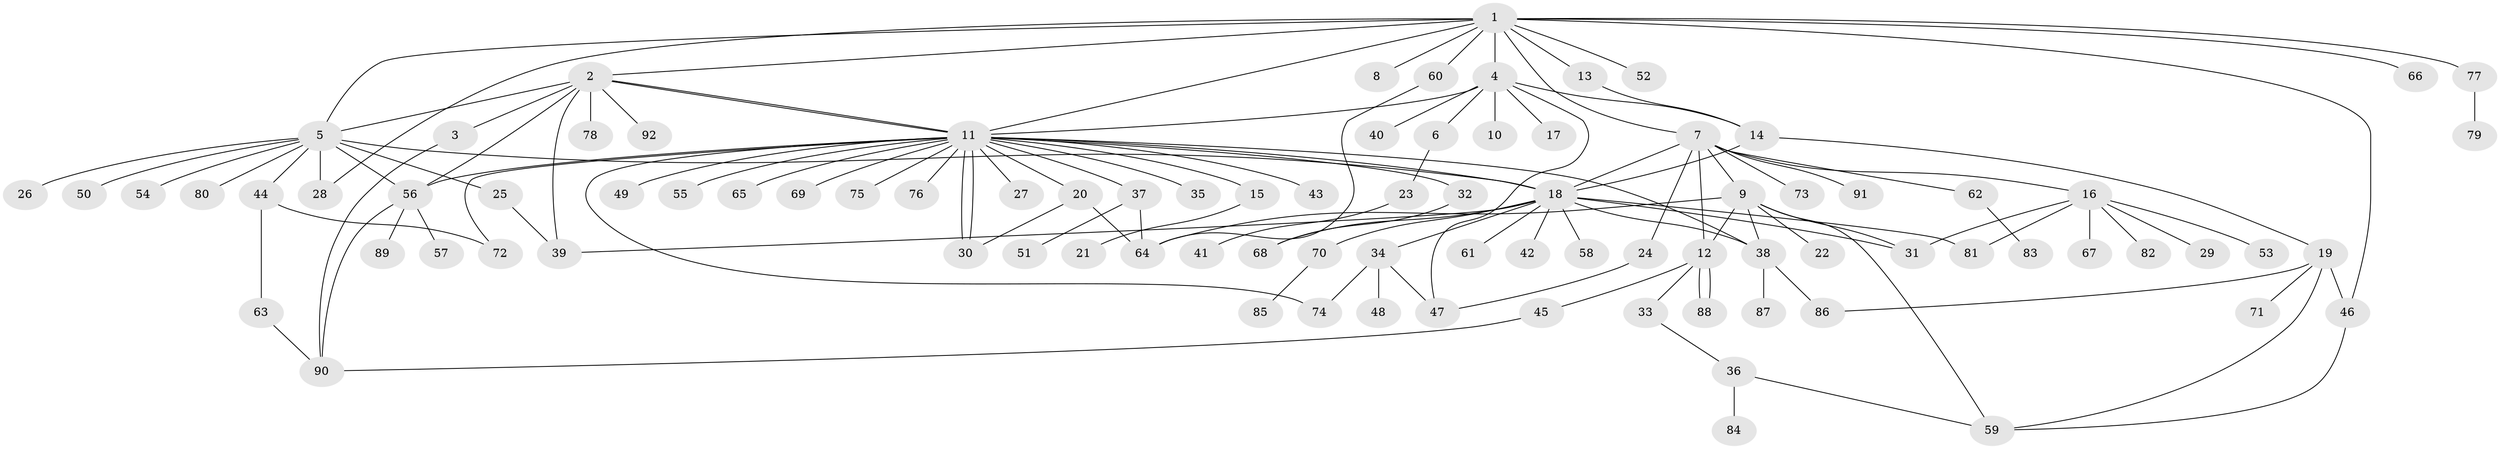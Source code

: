 // Generated by graph-tools (version 1.1) at 2025/01/03/09/25 03:01:50]
// undirected, 92 vertices, 129 edges
graph export_dot {
graph [start="1"]
  node [color=gray90,style=filled];
  1;
  2;
  3;
  4;
  5;
  6;
  7;
  8;
  9;
  10;
  11;
  12;
  13;
  14;
  15;
  16;
  17;
  18;
  19;
  20;
  21;
  22;
  23;
  24;
  25;
  26;
  27;
  28;
  29;
  30;
  31;
  32;
  33;
  34;
  35;
  36;
  37;
  38;
  39;
  40;
  41;
  42;
  43;
  44;
  45;
  46;
  47;
  48;
  49;
  50;
  51;
  52;
  53;
  54;
  55;
  56;
  57;
  58;
  59;
  60;
  61;
  62;
  63;
  64;
  65;
  66;
  67;
  68;
  69;
  70;
  71;
  72;
  73;
  74;
  75;
  76;
  77;
  78;
  79;
  80;
  81;
  82;
  83;
  84;
  85;
  86;
  87;
  88;
  89;
  90;
  91;
  92;
  1 -- 2;
  1 -- 4;
  1 -- 5;
  1 -- 7;
  1 -- 8;
  1 -- 11;
  1 -- 13;
  1 -- 28;
  1 -- 46;
  1 -- 52;
  1 -- 60;
  1 -- 66;
  1 -- 77;
  2 -- 3;
  2 -- 5;
  2 -- 11;
  2 -- 11;
  2 -- 39;
  2 -- 56;
  2 -- 78;
  2 -- 92;
  3 -- 90;
  4 -- 6;
  4 -- 10;
  4 -- 11;
  4 -- 14;
  4 -- 17;
  4 -- 40;
  4 -- 47;
  5 -- 18;
  5 -- 25;
  5 -- 26;
  5 -- 28;
  5 -- 44;
  5 -- 50;
  5 -- 54;
  5 -- 56;
  5 -- 80;
  6 -- 23;
  7 -- 9;
  7 -- 12;
  7 -- 16;
  7 -- 18;
  7 -- 24;
  7 -- 62;
  7 -- 73;
  7 -- 91;
  9 -- 12;
  9 -- 22;
  9 -- 31;
  9 -- 38;
  9 -- 59;
  9 -- 64;
  11 -- 15;
  11 -- 18;
  11 -- 20;
  11 -- 27;
  11 -- 30;
  11 -- 30;
  11 -- 32;
  11 -- 35;
  11 -- 37;
  11 -- 38;
  11 -- 43;
  11 -- 49;
  11 -- 55;
  11 -- 56;
  11 -- 65;
  11 -- 69;
  11 -- 72;
  11 -- 74;
  11 -- 75;
  11 -- 76;
  12 -- 33;
  12 -- 45;
  12 -- 88;
  12 -- 88;
  13 -- 14;
  14 -- 18;
  14 -- 19;
  15 -- 21;
  16 -- 29;
  16 -- 31;
  16 -- 53;
  16 -- 67;
  16 -- 81;
  16 -- 82;
  18 -- 31;
  18 -- 34;
  18 -- 38;
  18 -- 39;
  18 -- 42;
  18 -- 58;
  18 -- 61;
  18 -- 68;
  18 -- 70;
  18 -- 81;
  19 -- 46;
  19 -- 59;
  19 -- 71;
  19 -- 86;
  20 -- 30;
  20 -- 64;
  23 -- 41;
  24 -- 47;
  25 -- 39;
  32 -- 68;
  33 -- 36;
  34 -- 47;
  34 -- 48;
  34 -- 74;
  36 -- 59;
  36 -- 84;
  37 -- 51;
  37 -- 64;
  38 -- 86;
  38 -- 87;
  44 -- 63;
  44 -- 72;
  45 -- 90;
  46 -- 59;
  56 -- 57;
  56 -- 89;
  56 -- 90;
  60 -- 64;
  62 -- 83;
  63 -- 90;
  70 -- 85;
  77 -- 79;
}
